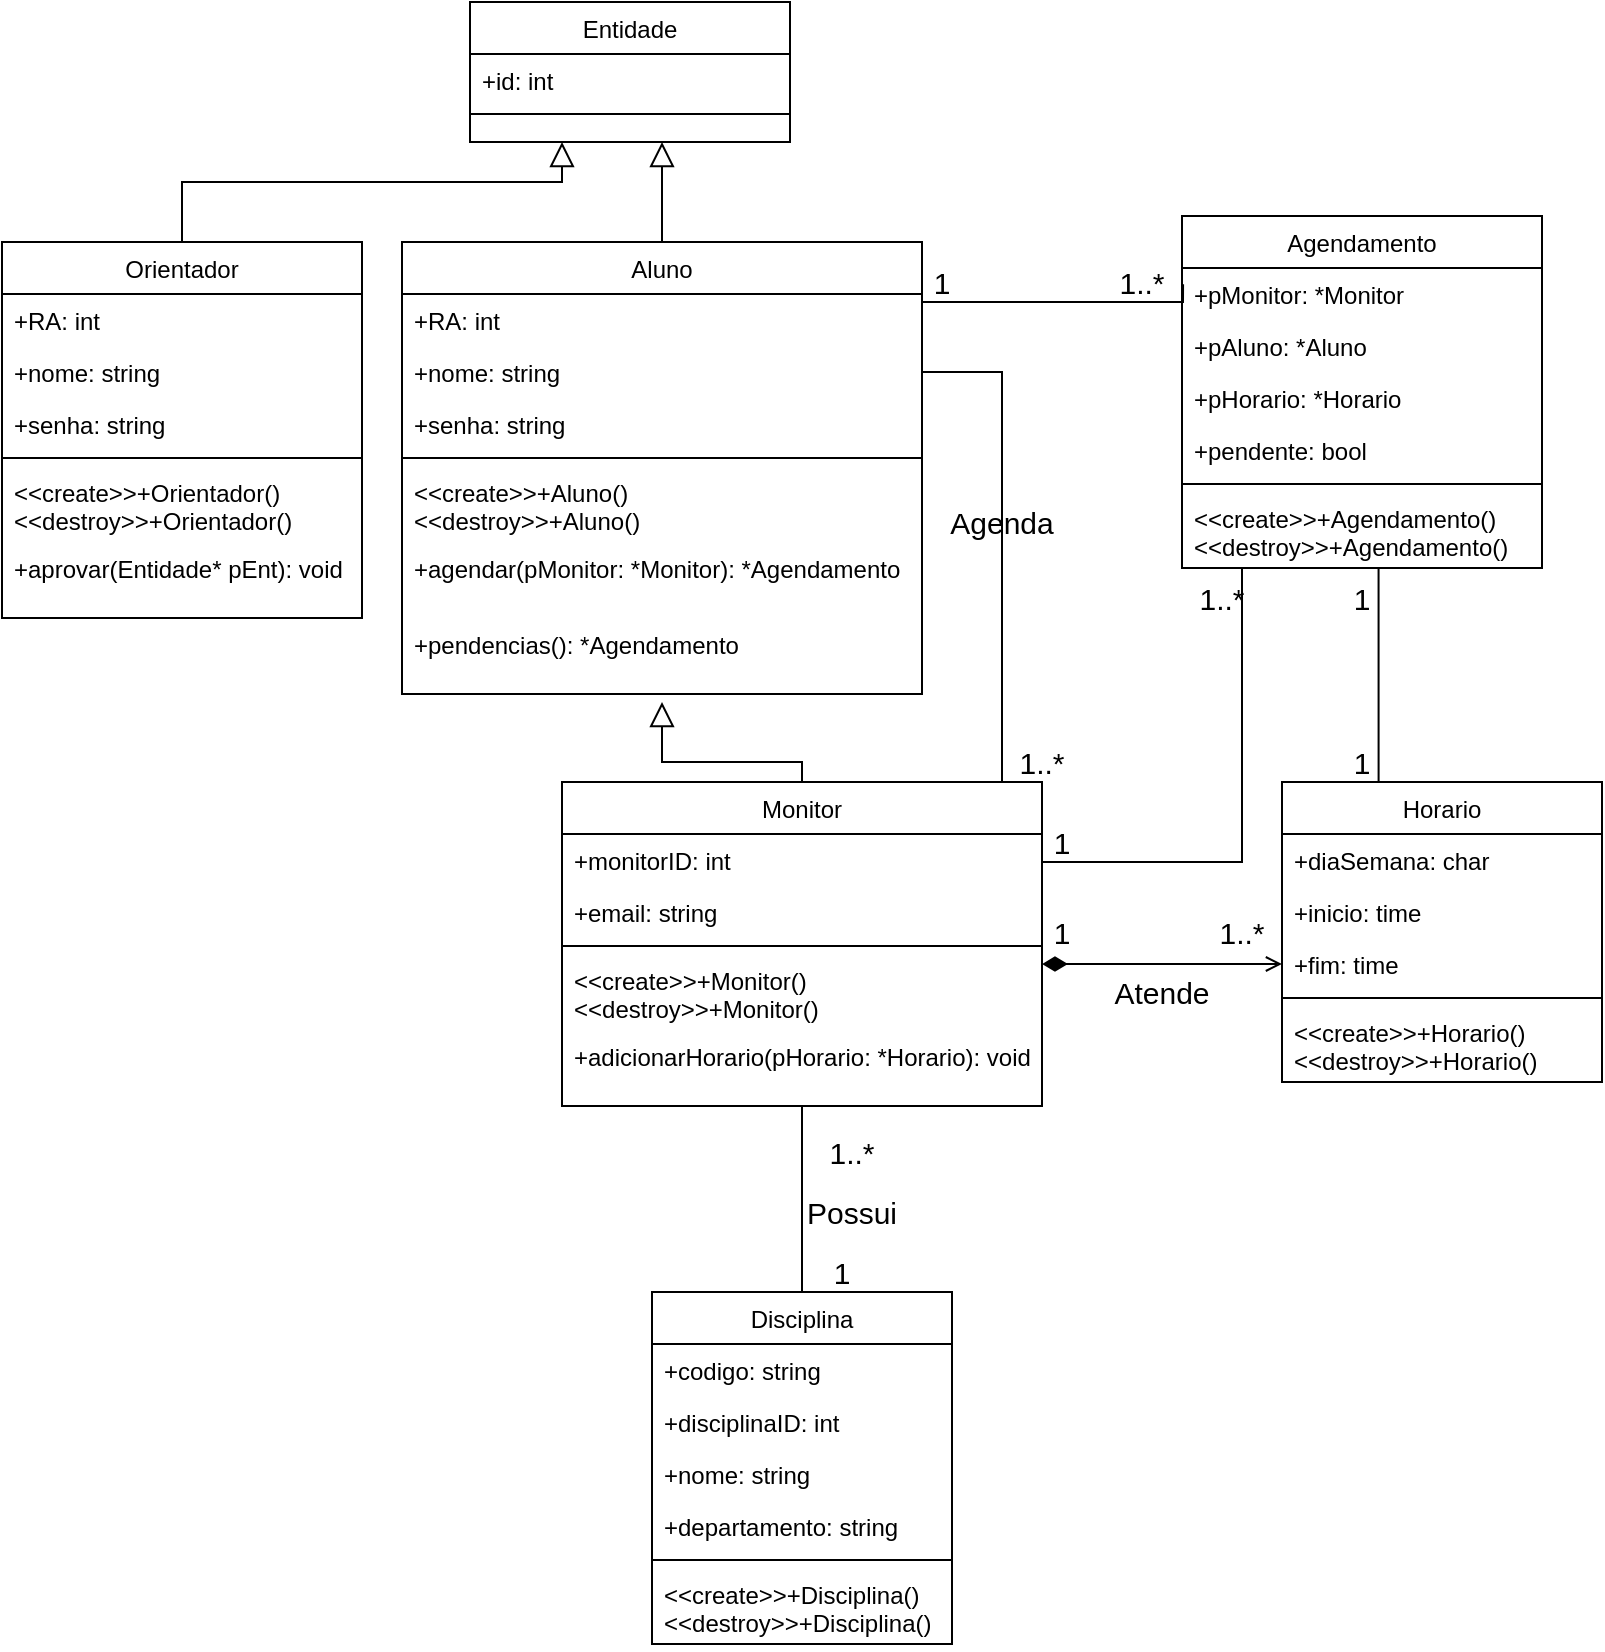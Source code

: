 <mxfile version="14.9.5" type="github">
  <diagram id="C5RBs43oDa-KdzZeNtuy" name="Page-1">
    <mxGraphModel dx="843" dy="496" grid="1" gridSize="10" guides="1" tooltips="1" connect="1" arrows="1" fold="1" page="1" pageScale="1" pageWidth="827" pageHeight="1169" math="0" shadow="0">
      <root>
        <mxCell id="WIyWlLk6GJQsqaUBKTNV-0" />
        <mxCell id="WIyWlLk6GJQsqaUBKTNV-1" parent="WIyWlLk6GJQsqaUBKTNV-0" />
        <mxCell id="zkfFHV4jXpPFQw0GAbJ--13" value="Entidade" style="swimlane;fontStyle=0;align=center;verticalAlign=top;childLayout=stackLayout;horizontal=1;startSize=26;horizontalStack=0;resizeParent=1;resizeLast=0;collapsible=1;marginBottom=0;rounded=0;shadow=0;strokeWidth=1;" parent="WIyWlLk6GJQsqaUBKTNV-1" vertex="1">
          <mxGeometry x="247" y="20" width="160" height="70" as="geometry">
            <mxRectangle x="340" y="380" width="170" height="26" as="alternateBounds" />
          </mxGeometry>
        </mxCell>
        <mxCell id="zkfFHV4jXpPFQw0GAbJ--14" value="+id: int" style="text;align=left;verticalAlign=top;spacingLeft=4;spacingRight=4;overflow=hidden;rotatable=0;points=[[0,0.5],[1,0.5]];portConstraint=eastwest;" parent="zkfFHV4jXpPFQw0GAbJ--13" vertex="1">
          <mxGeometry y="26" width="160" height="26" as="geometry" />
        </mxCell>
        <mxCell id="zkfFHV4jXpPFQw0GAbJ--15" value="" style="line;html=1;strokeWidth=1;align=left;verticalAlign=middle;spacingTop=-1;spacingLeft=3;spacingRight=3;rotatable=0;labelPosition=right;points=[];portConstraint=eastwest;" parent="zkfFHV4jXpPFQw0GAbJ--13" vertex="1">
          <mxGeometry y="52" width="160" height="8" as="geometry" />
        </mxCell>
        <mxCell id="EkIygRgZrOwB8es0yi5O-0" value="Aluno" style="swimlane;fontStyle=0;align=center;verticalAlign=top;childLayout=stackLayout;horizontal=1;startSize=26;horizontalStack=0;resizeParent=1;resizeLast=0;collapsible=1;marginBottom=0;rounded=0;shadow=0;strokeWidth=1;" parent="WIyWlLk6GJQsqaUBKTNV-1" vertex="1">
          <mxGeometry x="213" y="140" width="260" height="226" as="geometry">
            <mxRectangle x="550" y="140" width="160" height="26" as="alternateBounds" />
          </mxGeometry>
        </mxCell>
        <mxCell id="EkIygRgZrOwB8es0yi5O-1" value="+RA: int" style="text;align=left;verticalAlign=top;spacingLeft=4;spacingRight=4;overflow=hidden;rotatable=0;points=[[0,0.5],[1,0.5]];portConstraint=eastwest;" parent="EkIygRgZrOwB8es0yi5O-0" vertex="1">
          <mxGeometry y="26" width="260" height="26" as="geometry" />
        </mxCell>
        <mxCell id="EkIygRgZrOwB8es0yi5O-2" value="+nome: string" style="text;align=left;verticalAlign=top;spacingLeft=4;spacingRight=4;overflow=hidden;rotatable=0;points=[[0,0.5],[1,0.5]];portConstraint=eastwest;rounded=0;shadow=0;html=0;" parent="EkIygRgZrOwB8es0yi5O-0" vertex="1">
          <mxGeometry y="52" width="260" height="26" as="geometry" />
        </mxCell>
        <mxCell id="EkIygRgZrOwB8es0yi5O-3" value="+senha: string" style="text;align=left;verticalAlign=top;spacingLeft=4;spacingRight=4;overflow=hidden;rotatable=0;points=[[0,0.5],[1,0.5]];portConstraint=eastwest;rounded=0;shadow=0;html=0;" parent="EkIygRgZrOwB8es0yi5O-0" vertex="1">
          <mxGeometry y="78" width="260" height="26" as="geometry" />
        </mxCell>
        <mxCell id="EkIygRgZrOwB8es0yi5O-6" value="" style="line;html=1;strokeWidth=1;align=left;verticalAlign=middle;spacingTop=-1;spacingLeft=3;spacingRight=3;rotatable=0;labelPosition=right;points=[];portConstraint=eastwest;" parent="EkIygRgZrOwB8es0yi5O-0" vertex="1">
          <mxGeometry y="104" width="260" height="8" as="geometry" />
        </mxCell>
        <mxCell id="EkIygRgZrOwB8es0yi5O-8" value="&lt;&lt;create&gt;&gt;+Aluno()&#xa;&lt;&lt;destroy&gt;&gt;+Aluno()" style="text;align=left;verticalAlign=top;spacingLeft=4;spacingRight=4;overflow=hidden;rotatable=0;points=[[0,0.5],[1,0.5]];portConstraint=eastwest;" parent="EkIygRgZrOwB8es0yi5O-0" vertex="1">
          <mxGeometry y="112" width="260" height="38" as="geometry" />
        </mxCell>
        <mxCell id="BaJsWfcR0pTe_Ca1Ub9k-18" value="+agendar(pMonitor: *Monitor): *Agendamento" style="text;align=left;verticalAlign=top;spacingLeft=4;spacingRight=4;overflow=hidden;rotatable=0;points=[[0,0.5],[1,0.5]];portConstraint=eastwest;" parent="EkIygRgZrOwB8es0yi5O-0" vertex="1">
          <mxGeometry y="150" width="260" height="38" as="geometry" />
        </mxCell>
        <mxCell id="BaJsWfcR0pTe_Ca1Ub9k-37" value="+pendencias(): *Agendamento" style="text;align=left;verticalAlign=top;spacingLeft=4;spacingRight=4;overflow=hidden;rotatable=0;points=[[0,0.5],[1,0.5]];portConstraint=eastwest;" parent="EkIygRgZrOwB8es0yi5O-0" vertex="1">
          <mxGeometry y="188" width="260" height="38" as="geometry" />
        </mxCell>
        <mxCell id="EkIygRgZrOwB8es0yi5O-15" value="Monitor" style="swimlane;fontStyle=0;align=center;verticalAlign=top;childLayout=stackLayout;horizontal=1;startSize=26;horizontalStack=0;resizeParent=1;resizeLast=0;collapsible=1;marginBottom=0;rounded=0;shadow=0;strokeWidth=1;" parent="WIyWlLk6GJQsqaUBKTNV-1" vertex="1">
          <mxGeometry x="293" y="410" width="240" height="162" as="geometry">
            <mxRectangle x="550" y="140" width="160" height="26" as="alternateBounds" />
          </mxGeometry>
        </mxCell>
        <mxCell id="EkIygRgZrOwB8es0yi5O-27" value="+monitorID: int" style="text;align=left;verticalAlign=top;spacingLeft=4;spacingRight=4;overflow=hidden;rotatable=0;points=[[0,0.5],[1,0.5]];portConstraint=eastwest;rounded=0;shadow=0;html=0;" parent="EkIygRgZrOwB8es0yi5O-15" vertex="1">
          <mxGeometry y="26" width="240" height="26" as="geometry" />
        </mxCell>
        <mxCell id="EkIygRgZrOwB8es0yi5O-28" value="+email: string" style="text;align=left;verticalAlign=top;spacingLeft=4;spacingRight=4;overflow=hidden;rotatable=0;points=[[0,0.5],[1,0.5]];portConstraint=eastwest;rounded=0;shadow=0;html=0;" parent="EkIygRgZrOwB8es0yi5O-15" vertex="1">
          <mxGeometry y="52" width="240" height="26" as="geometry" />
        </mxCell>
        <mxCell id="EkIygRgZrOwB8es0yi5O-21" value="" style="line;html=1;strokeWidth=1;align=left;verticalAlign=middle;spacingTop=-1;spacingLeft=3;spacingRight=3;rotatable=0;labelPosition=right;points=[];portConstraint=eastwest;" parent="EkIygRgZrOwB8es0yi5O-15" vertex="1">
          <mxGeometry y="78" width="240" height="8" as="geometry" />
        </mxCell>
        <mxCell id="EkIygRgZrOwB8es0yi5O-29" value="&lt;&lt;create&gt;&gt;+Monitor()&#xa;&lt;&lt;destroy&gt;&gt;+Monitor()" style="text;align=left;verticalAlign=top;spacingLeft=4;spacingRight=4;overflow=hidden;rotatable=0;points=[[0,0.5],[1,0.5]];portConstraint=eastwest;" parent="EkIygRgZrOwB8es0yi5O-15" vertex="1">
          <mxGeometry y="86" width="240" height="38" as="geometry" />
        </mxCell>
        <mxCell id="BaJsWfcR0pTe_Ca1Ub9k-0" value="+adicionarHorario(pHorario: *Horario): void&#xa;" style="text;align=left;verticalAlign=top;spacingLeft=4;spacingRight=4;overflow=hidden;rotatable=0;points=[[0,0.5],[1,0.5]];portConstraint=eastwest;" parent="EkIygRgZrOwB8es0yi5O-15" vertex="1">
          <mxGeometry y="124" width="240" height="38" as="geometry" />
        </mxCell>
        <mxCell id="EkIygRgZrOwB8es0yi5O-65" style="edgeStyle=orthogonalEdgeStyle;rounded=0;jumpSize=6;orthogonalLoop=1;jettySize=auto;html=1;exitX=0.5;exitY=0;exitDx=0;exitDy=0;entryX=0.5;entryY=1;entryDx=0;entryDy=0;fontSize=15;startArrow=none;startFill=0;endArrow=none;endFill=0;startSize=10;endSize=6;strokeWidth=1;" parent="WIyWlLk6GJQsqaUBKTNV-1" source="EkIygRgZrOwB8es0yi5O-30" target="EkIygRgZrOwB8es0yi5O-15" edge="1">
          <mxGeometry relative="1" as="geometry" />
        </mxCell>
        <mxCell id="EkIygRgZrOwB8es0yi5O-30" value="Disciplina" style="swimlane;fontStyle=0;align=center;verticalAlign=top;childLayout=stackLayout;horizontal=1;startSize=26;horizontalStack=0;resizeParent=1;resizeLast=0;collapsible=1;marginBottom=0;rounded=0;shadow=0;strokeWidth=1;" parent="WIyWlLk6GJQsqaUBKTNV-1" vertex="1">
          <mxGeometry x="338" y="665" width="150" height="176" as="geometry">
            <mxRectangle x="550" y="140" width="160" height="26" as="alternateBounds" />
          </mxGeometry>
        </mxCell>
        <mxCell id="EkIygRgZrOwB8es0yi5O-31" value="+codigo: string" style="text;align=left;verticalAlign=top;spacingLeft=4;spacingRight=4;overflow=hidden;rotatable=0;points=[[0,0.5],[1,0.5]];portConstraint=eastwest;" parent="EkIygRgZrOwB8es0yi5O-30" vertex="1">
          <mxGeometry y="26" width="150" height="26" as="geometry" />
        </mxCell>
        <mxCell id="EkIygRgZrOwB8es0yi5O-36" value="+disciplinaID: int" style="text;align=left;verticalAlign=top;spacingLeft=4;spacingRight=4;overflow=hidden;rotatable=0;points=[[0,0.5],[1,0.5]];portConstraint=eastwest;rounded=0;shadow=0;html=0;" parent="EkIygRgZrOwB8es0yi5O-30" vertex="1">
          <mxGeometry y="52" width="150" height="26" as="geometry" />
        </mxCell>
        <mxCell id="EkIygRgZrOwB8es0yi5O-32" value="+nome: string" style="text;align=left;verticalAlign=top;spacingLeft=4;spacingRight=4;overflow=hidden;rotatable=0;points=[[0,0.5],[1,0.5]];portConstraint=eastwest;rounded=0;shadow=0;html=0;" parent="EkIygRgZrOwB8es0yi5O-30" vertex="1">
          <mxGeometry y="78" width="150" height="26" as="geometry" />
        </mxCell>
        <mxCell id="EkIygRgZrOwB8es0yi5O-33" value="+departamento: string" style="text;align=left;verticalAlign=top;spacingLeft=4;spacingRight=4;overflow=hidden;rotatable=0;points=[[0,0.5],[1,0.5]];portConstraint=eastwest;rounded=0;shadow=0;html=0;" parent="EkIygRgZrOwB8es0yi5O-30" vertex="1">
          <mxGeometry y="104" width="150" height="26" as="geometry" />
        </mxCell>
        <mxCell id="EkIygRgZrOwB8es0yi5O-34" value="" style="line;html=1;strokeWidth=1;align=left;verticalAlign=middle;spacingTop=-1;spacingLeft=3;spacingRight=3;rotatable=0;labelPosition=right;points=[];portConstraint=eastwest;" parent="EkIygRgZrOwB8es0yi5O-30" vertex="1">
          <mxGeometry y="130" width="150" height="8" as="geometry" />
        </mxCell>
        <mxCell id="EkIygRgZrOwB8es0yi5O-35" value="&lt;&lt;create&gt;&gt;+Disciplina()&#xa;&lt;&lt;destroy&gt;&gt;+Disciplina()" style="text;align=left;verticalAlign=top;spacingLeft=4;spacingRight=4;overflow=hidden;rotatable=0;points=[[0,0.5],[1,0.5]];portConstraint=eastwest;" parent="EkIygRgZrOwB8es0yi5O-30" vertex="1">
          <mxGeometry y="138" width="150" height="38" as="geometry" />
        </mxCell>
        <mxCell id="EkIygRgZrOwB8es0yi5O-40" value="Horario" style="swimlane;fontStyle=0;align=center;verticalAlign=top;childLayout=stackLayout;horizontal=1;startSize=26;horizontalStack=0;resizeParent=1;resizeLast=0;collapsible=1;marginBottom=0;rounded=0;shadow=0;strokeWidth=1;" parent="WIyWlLk6GJQsqaUBKTNV-1" vertex="1">
          <mxGeometry x="653" y="410" width="160" height="150" as="geometry">
            <mxRectangle x="340" y="380" width="170" height="26" as="alternateBounds" />
          </mxGeometry>
        </mxCell>
        <mxCell id="EkIygRgZrOwB8es0yi5O-41" value="+diaSemana: char" style="text;align=left;verticalAlign=top;spacingLeft=4;spacingRight=4;overflow=hidden;rotatable=0;points=[[0,0.5],[1,0.5]];portConstraint=eastwest;" parent="EkIygRgZrOwB8es0yi5O-40" vertex="1">
          <mxGeometry y="26" width="160" height="26" as="geometry" />
        </mxCell>
        <mxCell id="EkIygRgZrOwB8es0yi5O-43" value="+inicio: time" style="text;align=left;verticalAlign=top;spacingLeft=4;spacingRight=4;overflow=hidden;rotatable=0;points=[[0,0.5],[1,0.5]];portConstraint=eastwest;" parent="EkIygRgZrOwB8es0yi5O-40" vertex="1">
          <mxGeometry y="52" width="160" height="26" as="geometry" />
        </mxCell>
        <mxCell id="EkIygRgZrOwB8es0yi5O-44" value="+fim: time" style="text;align=left;verticalAlign=top;spacingLeft=4;spacingRight=4;overflow=hidden;rotatable=0;points=[[0,0.5],[1,0.5]];portConstraint=eastwest;" parent="EkIygRgZrOwB8es0yi5O-40" vertex="1">
          <mxGeometry y="78" width="160" height="26" as="geometry" />
        </mxCell>
        <mxCell id="EkIygRgZrOwB8es0yi5O-42" value="" style="line;html=1;strokeWidth=1;align=left;verticalAlign=middle;spacingTop=-1;spacingLeft=3;spacingRight=3;rotatable=0;labelPosition=right;points=[];portConstraint=eastwest;" parent="EkIygRgZrOwB8es0yi5O-40" vertex="1">
          <mxGeometry y="104" width="160" height="8" as="geometry" />
        </mxCell>
        <mxCell id="EkIygRgZrOwB8es0yi5O-45" value="&lt;&lt;create&gt;&gt;+Horario()&#xa;&lt;&lt;destroy&gt;&gt;+Horario()" style="text;align=left;verticalAlign=top;spacingLeft=4;spacingRight=4;overflow=hidden;rotatable=0;points=[[0,0.5],[1,0.5]];portConstraint=eastwest;" parent="EkIygRgZrOwB8es0yi5O-40" vertex="1">
          <mxGeometry y="112" width="160" height="38" as="geometry" />
        </mxCell>
        <mxCell id="EkIygRgZrOwB8es0yi5O-46" value="Orientador" style="swimlane;fontStyle=0;align=center;verticalAlign=top;childLayout=stackLayout;horizontal=1;startSize=26;horizontalStack=0;resizeParent=1;resizeLast=0;collapsible=1;marginBottom=0;rounded=0;shadow=0;strokeWidth=1;" parent="WIyWlLk6GJQsqaUBKTNV-1" vertex="1">
          <mxGeometry x="13" y="140" width="180" height="188" as="geometry">
            <mxRectangle x="550" y="140" width="160" height="26" as="alternateBounds" />
          </mxGeometry>
        </mxCell>
        <mxCell id="EkIygRgZrOwB8es0yi5O-47" value="+RA: int" style="text;align=left;verticalAlign=top;spacingLeft=4;spacingRight=4;overflow=hidden;rotatable=0;points=[[0,0.5],[1,0.5]];portConstraint=eastwest;" parent="EkIygRgZrOwB8es0yi5O-46" vertex="1">
          <mxGeometry y="26" width="180" height="26" as="geometry" />
        </mxCell>
        <mxCell id="EkIygRgZrOwB8es0yi5O-48" value="+nome: string" style="text;align=left;verticalAlign=top;spacingLeft=4;spacingRight=4;overflow=hidden;rotatable=0;points=[[0,0.5],[1,0.5]];portConstraint=eastwest;rounded=0;shadow=0;html=0;" parent="EkIygRgZrOwB8es0yi5O-46" vertex="1">
          <mxGeometry y="52" width="180" height="26" as="geometry" />
        </mxCell>
        <mxCell id="EkIygRgZrOwB8es0yi5O-49" value="+senha: string" style="text;align=left;verticalAlign=top;spacingLeft=4;spacingRight=4;overflow=hidden;rotatable=0;points=[[0,0.5],[1,0.5]];portConstraint=eastwest;rounded=0;shadow=0;html=0;" parent="EkIygRgZrOwB8es0yi5O-46" vertex="1">
          <mxGeometry y="78" width="180" height="26" as="geometry" />
        </mxCell>
        <mxCell id="EkIygRgZrOwB8es0yi5O-50" value="" style="line;html=1;strokeWidth=1;align=left;verticalAlign=middle;spacingTop=-1;spacingLeft=3;spacingRight=3;rotatable=0;labelPosition=right;points=[];portConstraint=eastwest;" parent="EkIygRgZrOwB8es0yi5O-46" vertex="1">
          <mxGeometry y="104" width="180" height="8" as="geometry" />
        </mxCell>
        <mxCell id="EkIygRgZrOwB8es0yi5O-51" value="&lt;&lt;create&gt;&gt;+Orientador()&#xa;&lt;&lt;destroy&gt;&gt;+Orientador()" style="text;align=left;verticalAlign=top;spacingLeft=4;spacingRight=4;overflow=hidden;rotatable=0;points=[[0,0.5],[1,0.5]];portConstraint=eastwest;" parent="EkIygRgZrOwB8es0yi5O-46" vertex="1">
          <mxGeometry y="112" width="180" height="38" as="geometry" />
        </mxCell>
        <mxCell id="BaJsWfcR0pTe_Ca1Ub9k-36" value="+aprovar(Entidade* pEnt): void" style="text;align=left;verticalAlign=top;spacingLeft=4;spacingRight=4;overflow=hidden;rotatable=0;points=[[0,0.5],[1,0.5]];portConstraint=eastwest;" parent="EkIygRgZrOwB8es0yi5O-46" vertex="1">
          <mxGeometry y="150" width="180" height="38" as="geometry" />
        </mxCell>
        <mxCell id="EkIygRgZrOwB8es0yi5O-55" value="" style="endArrow=block;endSize=10;endFill=0;shadow=0;strokeWidth=1;rounded=0;edgeStyle=elbowEdgeStyle;elbow=vertical;exitX=0.5;exitY=0;exitDx=0;exitDy=0;" parent="WIyWlLk6GJQsqaUBKTNV-1" source="EkIygRgZrOwB8es0yi5O-46" edge="1">
          <mxGeometry width="160" relative="1" as="geometry">
            <mxPoint x="73" y="120" as="sourcePoint" />
            <mxPoint x="293" y="90" as="targetPoint" />
            <Array as="points">
              <mxPoint x="133" y="110" />
              <mxPoint x="43" y="60" />
            </Array>
          </mxGeometry>
        </mxCell>
        <mxCell id="EkIygRgZrOwB8es0yi5O-56" value="" style="endArrow=block;endSize=10;endFill=0;shadow=0;strokeWidth=1;rounded=0;edgeStyle=elbowEdgeStyle;elbow=vertical;exitX=0.5;exitY=0;exitDx=0;exitDy=0;" parent="WIyWlLk6GJQsqaUBKTNV-1" source="EkIygRgZrOwB8es0yi5O-0" edge="1">
          <mxGeometry width="160" relative="1" as="geometry">
            <mxPoint x="497.58" y="110" as="sourcePoint" />
            <mxPoint x="343" y="90" as="targetPoint" />
            <Array as="points">
              <mxPoint x="383" y="110" />
            </Array>
          </mxGeometry>
        </mxCell>
        <mxCell id="EkIygRgZrOwB8es0yi5O-57" value="" style="endArrow=block;endSize=10;endFill=0;shadow=0;strokeWidth=1;rounded=0;edgeStyle=elbowEdgeStyle;elbow=vertical;exitX=0.5;exitY=0;exitDx=0;exitDy=0;" parent="WIyWlLk6GJQsqaUBKTNV-1" source="EkIygRgZrOwB8es0yi5O-15" edge="1">
          <mxGeometry width="160" relative="1" as="geometry">
            <mxPoint x="356.58" y="430" as="sourcePoint" />
            <mxPoint x="343" y="370" as="targetPoint" />
            <Array as="points">
              <mxPoint x="360" y="400" />
              <mxPoint x="390" y="390" />
              <mxPoint x="343" y="370" />
            </Array>
          </mxGeometry>
        </mxCell>
        <mxCell id="EkIygRgZrOwB8es0yi5O-60" style="edgeStyle=orthogonalEdgeStyle;rounded=0;jumpSize=6;orthogonalLoop=1;jettySize=auto;html=1;startArrow=diamondThin;startFill=1;endArrow=open;endFill=0;endSize=6;strokeWidth=1;startSize=10;" parent="WIyWlLk6GJQsqaUBKTNV-1" target="EkIygRgZrOwB8es0yi5O-44" edge="1">
          <mxGeometry relative="1" as="geometry">
            <mxPoint x="533" y="501" as="sourcePoint" />
            <Array as="points">
              <mxPoint x="533" y="501" />
            </Array>
          </mxGeometry>
        </mxCell>
        <mxCell id="EkIygRgZrOwB8es0yi5O-61" value="1..*" style="text;html=1;strokeColor=none;fillColor=none;align=center;verticalAlign=middle;whiteSpace=wrap;rounded=0;fontSize=15;" parent="WIyWlLk6GJQsqaUBKTNV-1" vertex="1">
          <mxGeometry x="613" y="475" width="40" height="20" as="geometry" />
        </mxCell>
        <mxCell id="EkIygRgZrOwB8es0yi5O-63" value="1" style="text;html=1;strokeColor=none;fillColor=none;align=center;verticalAlign=middle;whiteSpace=wrap;rounded=0;fontSize=15;" parent="WIyWlLk6GJQsqaUBKTNV-1" vertex="1">
          <mxGeometry x="523" y="475" width="40" height="20" as="geometry" />
        </mxCell>
        <mxCell id="EkIygRgZrOwB8es0yi5O-67" value="1" style="text;html=1;strokeColor=none;fillColor=none;align=center;verticalAlign=middle;whiteSpace=wrap;rounded=0;fontSize=15;" parent="WIyWlLk6GJQsqaUBKTNV-1" vertex="1">
          <mxGeometry x="413" y="645" width="40" height="20" as="geometry" />
        </mxCell>
        <mxCell id="EkIygRgZrOwB8es0yi5O-68" value="1..*" style="text;html=1;strokeColor=none;fillColor=none;align=center;verticalAlign=middle;whiteSpace=wrap;rounded=0;fontSize=15;" parent="WIyWlLk6GJQsqaUBKTNV-1" vertex="1">
          <mxGeometry x="423" y="585" width="30" height="20" as="geometry" />
        </mxCell>
        <mxCell id="EkIygRgZrOwB8es0yi5O-69" value="Atende" style="text;html=1;strokeColor=none;fillColor=none;align=center;verticalAlign=middle;whiteSpace=wrap;rounded=0;fontSize=15;" parent="WIyWlLk6GJQsqaUBKTNV-1" vertex="1">
          <mxGeometry x="573" y="505" width="40" height="20" as="geometry" />
        </mxCell>
        <mxCell id="EkIygRgZrOwB8es0yi5O-70" value="Possui" style="text;html=1;strokeColor=none;fillColor=none;align=center;verticalAlign=middle;whiteSpace=wrap;rounded=0;fontSize=15;" parent="WIyWlLk6GJQsqaUBKTNV-1" vertex="1">
          <mxGeometry x="418" y="615" width="40" height="20" as="geometry" />
        </mxCell>
        <mxCell id="EkIygRgZrOwB8es0yi5O-71" style="edgeStyle=orthogonalEdgeStyle;rounded=0;jumpSize=6;orthogonalLoop=1;jettySize=auto;html=1;exitX=0;exitY=1;exitDx=0;exitDy=0;entryX=1;entryY=0.5;entryDx=0;entryDy=0;fontSize=15;startArrow=none;startFill=0;endArrow=none;endFill=0;startSize=10;endSize=6;strokeWidth=1;" parent="WIyWlLk6GJQsqaUBKTNV-1" source="EkIygRgZrOwB8es0yi5O-76" target="EkIygRgZrOwB8es0yi5O-2" edge="1">
          <mxGeometry relative="1" as="geometry">
            <mxPoint x="563" y="280" as="sourcePoint" />
            <mxPoint x="563" y="170" as="targetPoint" />
            <Array as="points">
              <mxPoint x="513" y="205" />
            </Array>
          </mxGeometry>
        </mxCell>
        <mxCell id="EkIygRgZrOwB8es0yi5O-74" value="Agenda" style="text;html=1;strokeColor=none;fillColor=none;align=center;verticalAlign=middle;whiteSpace=wrap;rounded=0;fontSize=15;" parent="WIyWlLk6GJQsqaUBKTNV-1" vertex="1">
          <mxGeometry x="493" y="270" width="40" height="20" as="geometry" />
        </mxCell>
        <mxCell id="EkIygRgZrOwB8es0yi5O-76" value="1..*" style="text;html=1;strokeColor=none;fillColor=none;align=center;verticalAlign=middle;whiteSpace=wrap;rounded=0;fontSize=15;" parent="WIyWlLk6GJQsqaUBKTNV-1" vertex="1">
          <mxGeometry x="513" y="390" width="40" height="20" as="geometry" />
        </mxCell>
        <mxCell id="BaJsWfcR0pTe_Ca1Ub9k-10" value="Agendamento" style="swimlane;fontStyle=0;align=center;verticalAlign=top;childLayout=stackLayout;horizontal=1;startSize=26;horizontalStack=0;resizeParent=1;resizeLast=0;collapsible=1;marginBottom=0;rounded=0;shadow=0;strokeWidth=1;" parent="WIyWlLk6GJQsqaUBKTNV-1" vertex="1">
          <mxGeometry x="603" y="127" width="180" height="176" as="geometry">
            <mxRectangle x="340" y="380" width="170" height="26" as="alternateBounds" />
          </mxGeometry>
        </mxCell>
        <mxCell id="BaJsWfcR0pTe_Ca1Ub9k-11" value="+pMonitor: *Monitor" style="text;align=left;verticalAlign=top;spacingLeft=4;spacingRight=4;overflow=hidden;rotatable=0;points=[[0,0.5],[1,0.5]];portConstraint=eastwest;" parent="BaJsWfcR0pTe_Ca1Ub9k-10" vertex="1">
          <mxGeometry y="26" width="180" height="26" as="geometry" />
        </mxCell>
        <mxCell id="BaJsWfcR0pTe_Ca1Ub9k-12" value="+pAluno: *Aluno" style="text;align=left;verticalAlign=top;spacingLeft=4;spacingRight=4;overflow=hidden;rotatable=0;points=[[0,0.5],[1,0.5]];portConstraint=eastwest;" parent="BaJsWfcR0pTe_Ca1Ub9k-10" vertex="1">
          <mxGeometry y="52" width="180" height="26" as="geometry" />
        </mxCell>
        <mxCell id="BaJsWfcR0pTe_Ca1Ub9k-26" style="edgeStyle=orthogonalEdgeStyle;rounded=0;jumpSize=6;orthogonalLoop=1;jettySize=auto;html=1;exitX=0;exitY=1;exitDx=0;exitDy=0;fontSize=15;startArrow=none;startFill=0;endArrow=none;endFill=0;startSize=10;endSize=6;strokeWidth=1;entryX=0.546;entryY=1.005;entryDx=0;entryDy=0;entryPerimeter=0;" parent="BaJsWfcR0pTe_Ca1Ub9k-10" target="BaJsWfcR0pTe_Ca1Ub9k-15" edge="1">
          <mxGeometry relative="1" as="geometry">
            <mxPoint x="140" y="283" as="sourcePoint" />
            <mxPoint x="100" y="183" as="targetPoint" />
            <Array as="points">
              <mxPoint x="98" y="283" />
            </Array>
          </mxGeometry>
        </mxCell>
        <mxCell id="BaJsWfcR0pTe_Ca1Ub9k-13" value="+pHorario: *Horario" style="text;align=left;verticalAlign=top;spacingLeft=4;spacingRight=4;overflow=hidden;rotatable=0;points=[[0,0.5],[1,0.5]];portConstraint=eastwest;" parent="BaJsWfcR0pTe_Ca1Ub9k-10" vertex="1">
          <mxGeometry y="78" width="180" height="26" as="geometry" />
        </mxCell>
        <mxCell id="BaJsWfcR0pTe_Ca1Ub9k-16" value="+pendente: bool" style="text;align=left;verticalAlign=top;spacingLeft=4;spacingRight=4;overflow=hidden;rotatable=0;points=[[0,0.5],[1,0.5]];portConstraint=eastwest;" parent="BaJsWfcR0pTe_Ca1Ub9k-10" vertex="1">
          <mxGeometry y="104" width="180" height="26" as="geometry" />
        </mxCell>
        <mxCell id="BaJsWfcR0pTe_Ca1Ub9k-14" value="" style="line;html=1;strokeWidth=1;align=left;verticalAlign=middle;spacingTop=-1;spacingLeft=3;spacingRight=3;rotatable=0;labelPosition=right;points=[];portConstraint=eastwest;" parent="BaJsWfcR0pTe_Ca1Ub9k-10" vertex="1">
          <mxGeometry y="130" width="180" height="8" as="geometry" />
        </mxCell>
        <mxCell id="BaJsWfcR0pTe_Ca1Ub9k-15" value="&lt;&lt;create&gt;&gt;+Agendamento()&#xa;&lt;&lt;destroy&gt;&gt;+Agendamento()" style="text;align=left;verticalAlign=top;spacingLeft=4;spacingRight=4;overflow=hidden;rotatable=0;points=[[0,0.5],[1,0.5]];portConstraint=eastwest;" parent="BaJsWfcR0pTe_Ca1Ub9k-10" vertex="1">
          <mxGeometry y="138" width="180" height="38" as="geometry" />
        </mxCell>
        <mxCell id="BaJsWfcR0pTe_Ca1Ub9k-19" style="edgeStyle=orthogonalEdgeStyle;rounded=0;jumpSize=6;orthogonalLoop=1;jettySize=auto;html=1;exitX=0.003;exitY=0.313;exitDx=0;exitDy=0;fontSize=15;startArrow=none;startFill=0;endArrow=none;endFill=0;startSize=10;endSize=6;strokeWidth=1;exitPerimeter=0;" parent="WIyWlLk6GJQsqaUBKTNV-1" source="BaJsWfcR0pTe_Ca1Ub9k-11" target="EkIygRgZrOwB8es0yi5O-0" edge="1">
          <mxGeometry relative="1" as="geometry">
            <mxPoint x="523" y="420" as="sourcePoint" />
            <mxPoint x="483" y="215" as="targetPoint" />
            <Array as="points">
              <mxPoint x="604" y="170" />
            </Array>
          </mxGeometry>
        </mxCell>
        <mxCell id="BaJsWfcR0pTe_Ca1Ub9k-20" value="1" style="text;html=1;strokeColor=none;fillColor=none;align=center;verticalAlign=middle;whiteSpace=wrap;rounded=0;fontSize=15;" parent="WIyWlLk6GJQsqaUBKTNV-1" vertex="1">
          <mxGeometry x="463" y="150" width="40" height="20" as="geometry" />
        </mxCell>
        <mxCell id="BaJsWfcR0pTe_Ca1Ub9k-22" value="1..*" style="text;html=1;strokeColor=none;fillColor=none;align=center;verticalAlign=middle;whiteSpace=wrap;rounded=0;fontSize=15;" parent="WIyWlLk6GJQsqaUBKTNV-1" vertex="1">
          <mxGeometry x="563" y="150" width="40" height="20" as="geometry" />
        </mxCell>
        <mxCell id="BaJsWfcR0pTe_Ca1Ub9k-29" value="1" style="text;html=1;strokeColor=none;fillColor=none;align=center;verticalAlign=middle;whiteSpace=wrap;rounded=0;fontSize=15;" parent="WIyWlLk6GJQsqaUBKTNV-1" vertex="1">
          <mxGeometry x="673" y="308" width="40" height="20" as="geometry" />
        </mxCell>
        <mxCell id="BaJsWfcR0pTe_Ca1Ub9k-31" value="1" style="text;html=1;strokeColor=none;fillColor=none;align=center;verticalAlign=middle;whiteSpace=wrap;rounded=0;fontSize=15;" parent="WIyWlLk6GJQsqaUBKTNV-1" vertex="1">
          <mxGeometry x="673" y="390" width="40" height="20" as="geometry" />
        </mxCell>
        <mxCell id="BaJsWfcR0pTe_Ca1Ub9k-33" style="edgeStyle=orthogonalEdgeStyle;rounded=0;jumpSize=6;orthogonalLoop=1;jettySize=auto;html=1;fontSize=15;startArrow=none;startFill=0;endArrow=none;endFill=0;startSize=10;endSize=6;strokeWidth=1;entryX=0.546;entryY=1.005;entryDx=0;entryDy=0;entryPerimeter=0;exitX=1;exitY=0.5;exitDx=0;exitDy=0;" parent="WIyWlLk6GJQsqaUBKTNV-1" edge="1">
          <mxGeometry relative="1" as="geometry">
            <mxPoint x="533" y="449" as="sourcePoint" />
            <mxPoint x="603.0" y="303.0" as="targetPoint" />
            <Array as="points">
              <mxPoint x="533" y="450" />
              <mxPoint x="633" y="450" />
              <mxPoint x="633" y="303" />
            </Array>
          </mxGeometry>
        </mxCell>
        <mxCell id="BaJsWfcR0pTe_Ca1Ub9k-34" value="1..*" style="text;html=1;strokeColor=none;fillColor=none;align=center;verticalAlign=middle;whiteSpace=wrap;rounded=0;fontSize=15;" parent="WIyWlLk6GJQsqaUBKTNV-1" vertex="1">
          <mxGeometry x="603" y="308" width="40" height="20" as="geometry" />
        </mxCell>
        <mxCell id="BaJsWfcR0pTe_Ca1Ub9k-35" value="1" style="text;html=1;strokeColor=none;fillColor=none;align=center;verticalAlign=middle;whiteSpace=wrap;rounded=0;fontSize=15;" parent="WIyWlLk6GJQsqaUBKTNV-1" vertex="1">
          <mxGeometry x="523" y="430" width="40" height="20" as="geometry" />
        </mxCell>
      </root>
    </mxGraphModel>
  </diagram>
</mxfile>
